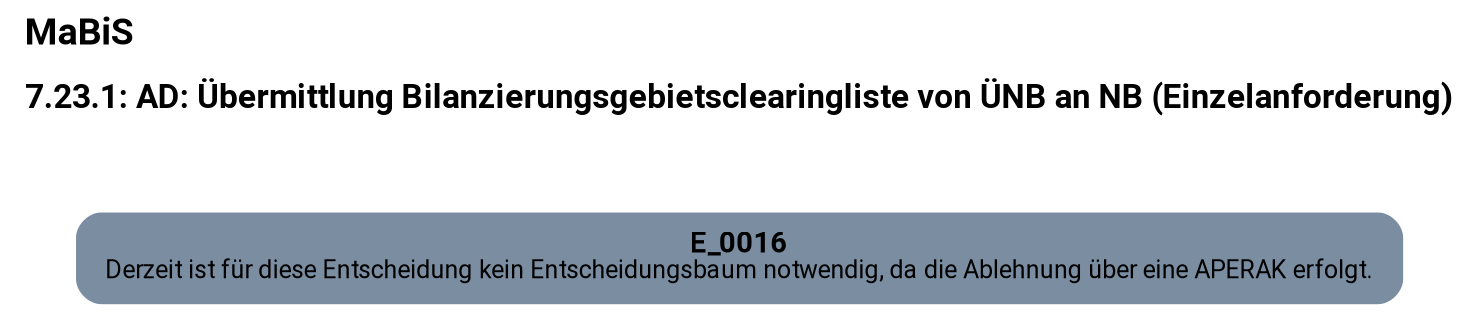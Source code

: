 digraph D {
    labelloc="t";
    label=<<B><FONT POINT-SIZE="18">MaBiS</FONT></B><BR align="left"/><BR/><B><FONT POINT-SIZE="16">7.23.1: AD: Übermittlung Bilanzierungsgebietsclearingliste von ÜNB an NB (Einzelanforderung)</FONT></B><BR align="left"/><BR/><BR/><BR/>>;
    ratio="compress";
    concentrate=true;
    pack=true;
    rankdir=TB;
    packmode="array";
    size="20,20";
    "Empty" [margin="0.2,0.12", shape=box, style="filled,rounded", penwidth=0.0, fillcolor="#7a8da1", label=<<B>E_0016</B><BR align="center"/><FONT point-size="12">Derzeit ist für diese Entscheidung kein Entscheidungsbaum notwendig, da die Ablehnung über eine APERAK erfolgt.</FONT><BR align="center"/>>, fontname="Roboto, sans-serif"];


    bgcolor="transparent";
fontname="Roboto, sans-serif";
}